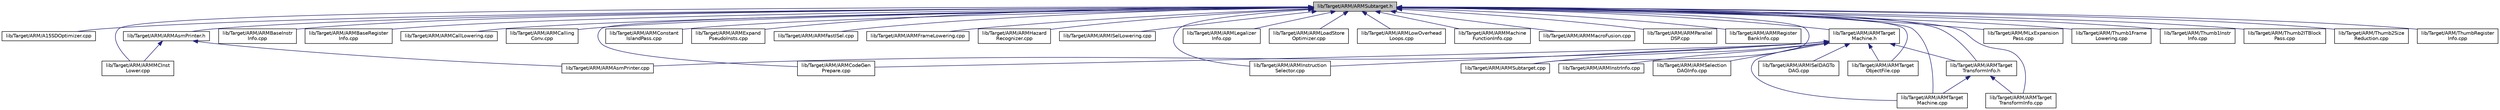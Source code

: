 digraph "lib/Target/ARM/ARMSubtarget.h"
{
 // LATEX_PDF_SIZE
  bgcolor="transparent";
  edge [fontname="Helvetica",fontsize="10",labelfontname="Helvetica",labelfontsize="10"];
  node [fontname="Helvetica",fontsize="10",shape="box"];
  Node1 [label="lib/Target/ARM/ARMSubtarget.h",height=0.2,width=0.4,color="black", fillcolor="grey75", style="filled", fontcolor="black",tooltip=" "];
  Node1 -> Node2 [dir="back",color="midnightblue",fontsize="10",style="solid",fontname="Helvetica"];
  Node2 [label="lib/Target/ARM/A15SDOptimizer.cpp",height=0.2,width=0.4,color="black",URL="$A15SDOptimizer_8cpp.html",tooltip=" "];
  Node1 -> Node3 [dir="back",color="midnightblue",fontsize="10",style="solid",fontname="Helvetica"];
  Node3 [label="lib/Target/ARM/ARMAsmPrinter.h",height=0.2,width=0.4,color="black",URL="$ARMAsmPrinter_8h.html",tooltip=" "];
  Node3 -> Node4 [dir="back",color="midnightblue",fontsize="10",style="solid",fontname="Helvetica"];
  Node4 [label="lib/Target/ARM/ARMAsmPrinter.cpp",height=0.2,width=0.4,color="black",URL="$ARMAsmPrinter_8cpp.html",tooltip=" "];
  Node3 -> Node5 [dir="back",color="midnightblue",fontsize="10",style="solid",fontname="Helvetica"];
  Node5 [label="lib/Target/ARM/ARMMCInst\lLower.cpp",height=0.2,width=0.4,color="black",URL="$ARMMCInstLower_8cpp.html",tooltip=" "];
  Node1 -> Node6 [dir="back",color="midnightblue",fontsize="10",style="solid",fontname="Helvetica"];
  Node6 [label="lib/Target/ARM/ARMBaseInstr\lInfo.cpp",height=0.2,width=0.4,color="black",URL="$ARMBaseInstrInfo_8cpp.html",tooltip=" "];
  Node1 -> Node7 [dir="back",color="midnightblue",fontsize="10",style="solid",fontname="Helvetica"];
  Node7 [label="lib/Target/ARM/ARMBaseRegister\lInfo.cpp",height=0.2,width=0.4,color="black",URL="$ARMBaseRegisterInfo_8cpp.html",tooltip=" "];
  Node1 -> Node8 [dir="back",color="midnightblue",fontsize="10",style="solid",fontname="Helvetica"];
  Node8 [label="lib/Target/ARM/ARMCallLowering.cpp",height=0.2,width=0.4,color="black",URL="$ARMCallLowering_8cpp.html",tooltip="This file implements the lowering of LLVM calls to machine code calls for GlobalISel."];
  Node1 -> Node9 [dir="back",color="midnightblue",fontsize="10",style="solid",fontname="Helvetica"];
  Node9 [label="lib/Target/ARM/ARMCalling\lConv.cpp",height=0.2,width=0.4,color="black",URL="$ARMCallingConv_8cpp.html",tooltip=" "];
  Node1 -> Node10 [dir="back",color="midnightblue",fontsize="10",style="solid",fontname="Helvetica"];
  Node10 [label="lib/Target/ARM/ARMCodeGen\lPrepare.cpp",height=0.2,width=0.4,color="black",URL="$ARMCodeGenPrepare_8cpp.html",tooltip="This pass inserts intrinsics to handle small types that would otherwise be promoted during legalizati..."];
  Node1 -> Node11 [dir="back",color="midnightblue",fontsize="10",style="solid",fontname="Helvetica"];
  Node11 [label="lib/Target/ARM/ARMConstant\lIslandPass.cpp",height=0.2,width=0.4,color="black",URL="$ARMConstantIslandPass_8cpp.html",tooltip=" "];
  Node1 -> Node12 [dir="back",color="midnightblue",fontsize="10",style="solid",fontname="Helvetica"];
  Node12 [label="lib/Target/ARM/ARMExpand\lPseudoInsts.cpp",height=0.2,width=0.4,color="black",URL="$ARMExpandPseudoInsts_8cpp.html",tooltip=" "];
  Node1 -> Node13 [dir="back",color="midnightblue",fontsize="10",style="solid",fontname="Helvetica"];
  Node13 [label="lib/Target/ARM/ARMFastISel.cpp",height=0.2,width=0.4,color="black",URL="$ARMFastISel_8cpp.html",tooltip=" "];
  Node1 -> Node14 [dir="back",color="midnightblue",fontsize="10",style="solid",fontname="Helvetica"];
  Node14 [label="lib/Target/ARM/ARMFrameLowering.cpp",height=0.2,width=0.4,color="black",URL="$ARMFrameLowering_8cpp.html",tooltip=" "];
  Node1 -> Node15 [dir="back",color="midnightblue",fontsize="10",style="solid",fontname="Helvetica"];
  Node15 [label="lib/Target/ARM/ARMHazard\lRecognizer.cpp",height=0.2,width=0.4,color="black",URL="$ARMHazardRecognizer_8cpp.html",tooltip=" "];
  Node1 -> Node16 [dir="back",color="midnightblue",fontsize="10",style="solid",fontname="Helvetica"];
  Node16 [label="lib/Target/ARM/ARMISelLowering.cpp",height=0.2,width=0.4,color="black",URL="$ARMISelLowering_8cpp.html",tooltip=" "];
  Node1 -> Node17 [dir="back",color="midnightblue",fontsize="10",style="solid",fontname="Helvetica"];
  Node17 [label="lib/Target/ARM/ARMInstruction\lSelector.cpp",height=0.2,width=0.4,color="black",URL="$ARMInstructionSelector_8cpp.html",tooltip="This file implements the targeting of the InstructionSelector class for ARM."];
  Node1 -> Node18 [dir="back",color="midnightblue",fontsize="10",style="solid",fontname="Helvetica"];
  Node18 [label="lib/Target/ARM/ARMLegalizer\lInfo.cpp",height=0.2,width=0.4,color="black",URL="$ARMLegalizerInfo_8cpp.html",tooltip="This file implements the targeting of the Machinelegalizer class for ARM."];
  Node1 -> Node19 [dir="back",color="midnightblue",fontsize="10",style="solid",fontname="Helvetica"];
  Node19 [label="lib/Target/ARM/ARMLoadStore\lOptimizer.cpp",height=0.2,width=0.4,color="black",URL="$ARMLoadStoreOptimizer_8cpp.html",tooltip=" "];
  Node1 -> Node20 [dir="back",color="midnightblue",fontsize="10",style="solid",fontname="Helvetica"];
  Node20 [label="lib/Target/ARM/ARMLowOverhead\lLoops.cpp",height=0.2,width=0.4,color="black",URL="$ARMLowOverheadLoops_8cpp.html",tooltip="Finalize v8.1-m low-overhead loops by converting the associated pseudo instructions into machine oper..."];
  Node1 -> Node5 [dir="back",color="midnightblue",fontsize="10",style="solid",fontname="Helvetica"];
  Node1 -> Node21 [dir="back",color="midnightblue",fontsize="10",style="solid",fontname="Helvetica"];
  Node21 [label="lib/Target/ARM/ARMMachine\lFunctionInfo.cpp",height=0.2,width=0.4,color="black",URL="$ARMMachineFunctionInfo_8cpp.html",tooltip=" "];
  Node1 -> Node22 [dir="back",color="midnightblue",fontsize="10",style="solid",fontname="Helvetica"];
  Node22 [label="lib/Target/ARM/ARMMacroFusion.cpp",height=0.2,width=0.4,color="black",URL="$ARMMacroFusion_8cpp.html",tooltip=" "];
  Node1 -> Node23 [dir="back",color="midnightblue",fontsize="10",style="solid",fontname="Helvetica"];
  Node23 [label="lib/Target/ARM/ARMParallel\lDSP.cpp",height=0.2,width=0.4,color="black",URL="$ARMParallelDSP_8cpp.html",tooltip="Armv6 introduced instructions to perform 32-bit SIMD operations."];
  Node1 -> Node24 [dir="back",color="midnightblue",fontsize="10",style="solid",fontname="Helvetica"];
  Node24 [label="lib/Target/ARM/ARMRegister\lBankInfo.cpp",height=0.2,width=0.4,color="black",URL="$ARMRegisterBankInfo_8cpp.html",tooltip="This file implements the targeting of the RegisterBankInfo class for ARM."];
  Node1 -> Node25 [dir="back",color="midnightblue",fontsize="10",style="solid",fontname="Helvetica"];
  Node25 [label="lib/Target/ARM/ARMSubtarget.cpp",height=0.2,width=0.4,color="black",URL="$ARMSubtarget_8cpp.html",tooltip=" "];
  Node1 -> Node26 [dir="back",color="midnightblue",fontsize="10",style="solid",fontname="Helvetica"];
  Node26 [label="lib/Target/ARM/ARMTarget\lMachine.cpp",height=0.2,width=0.4,color="black",URL="$ARMTargetMachine_8cpp.html",tooltip=" "];
  Node1 -> Node27 [dir="back",color="midnightblue",fontsize="10",style="solid",fontname="Helvetica"];
  Node27 [label="lib/Target/ARM/ARMTarget\lMachine.h",height=0.2,width=0.4,color="black",URL="$ARMTargetMachine_8h.html",tooltip=" "];
  Node27 -> Node4 [dir="back",color="midnightblue",fontsize="10",style="solid",fontname="Helvetica"];
  Node27 -> Node10 [dir="back",color="midnightblue",fontsize="10",style="solid",fontname="Helvetica"];
  Node27 -> Node28 [dir="back",color="midnightblue",fontsize="10",style="solid",fontname="Helvetica"];
  Node28 [label="lib/Target/ARM/ARMISelDAGTo\lDAG.cpp",height=0.2,width=0.4,color="black",URL="$ARMISelDAGToDAG_8cpp.html",tooltip=" "];
  Node27 -> Node29 [dir="back",color="midnightblue",fontsize="10",style="solid",fontname="Helvetica"];
  Node29 [label="lib/Target/ARM/ARMInstrInfo.cpp",height=0.2,width=0.4,color="black",URL="$ARMInstrInfo_8cpp.html",tooltip=" "];
  Node27 -> Node17 [dir="back",color="midnightblue",fontsize="10",style="solid",fontname="Helvetica"];
  Node27 -> Node30 [dir="back",color="midnightblue",fontsize="10",style="solid",fontname="Helvetica"];
  Node30 [label="lib/Target/ARM/ARMSelection\lDAGInfo.cpp",height=0.2,width=0.4,color="black",URL="$ARMSelectionDAGInfo_8cpp.html",tooltip=" "];
  Node27 -> Node25 [dir="back",color="midnightblue",fontsize="10",style="solid",fontname="Helvetica"];
  Node27 -> Node26 [dir="back",color="midnightblue",fontsize="10",style="solid",fontname="Helvetica"];
  Node27 -> Node31 [dir="back",color="midnightblue",fontsize="10",style="solid",fontname="Helvetica"];
  Node31 [label="lib/Target/ARM/ARMTarget\lObjectFile.cpp",height=0.2,width=0.4,color="black",URL="$ARMTargetObjectFile_8cpp.html",tooltip=" "];
  Node27 -> Node32 [dir="back",color="midnightblue",fontsize="10",style="solid",fontname="Helvetica"];
  Node32 [label="lib/Target/ARM/ARMTarget\lTransformInfo.h",height=0.2,width=0.4,color="black",URL="$ARMTargetTransformInfo_8h.html",tooltip="This file a TargetTransformInfo::Concept conforming object specific to the ARM target machine."];
  Node32 -> Node26 [dir="back",color="midnightblue",fontsize="10",style="solid",fontname="Helvetica"];
  Node32 -> Node33 [dir="back",color="midnightblue",fontsize="10",style="solid",fontname="Helvetica"];
  Node33 [label="lib/Target/ARM/ARMTarget\lTransformInfo.cpp",height=0.2,width=0.4,color="black",URL="$ARMTargetTransformInfo_8cpp.html",tooltip=" "];
  Node1 -> Node31 [dir="back",color="midnightblue",fontsize="10",style="solid",fontname="Helvetica"];
  Node1 -> Node33 [dir="back",color="midnightblue",fontsize="10",style="solid",fontname="Helvetica"];
  Node1 -> Node32 [dir="back",color="midnightblue",fontsize="10",style="solid",fontname="Helvetica"];
  Node1 -> Node34 [dir="back",color="midnightblue",fontsize="10",style="solid",fontname="Helvetica"];
  Node34 [label="lib/Target/ARM/MLxExpansion\lPass.cpp",height=0.2,width=0.4,color="black",URL="$MLxExpansionPass_8cpp.html",tooltip=" "];
  Node1 -> Node35 [dir="back",color="midnightblue",fontsize="10",style="solid",fontname="Helvetica"];
  Node35 [label="lib/Target/ARM/Thumb1Frame\lLowering.cpp",height=0.2,width=0.4,color="black",URL="$Thumb1FrameLowering_8cpp.html",tooltip=" "];
  Node1 -> Node36 [dir="back",color="midnightblue",fontsize="10",style="solid",fontname="Helvetica"];
  Node36 [label="lib/Target/ARM/Thumb1Instr\lInfo.cpp",height=0.2,width=0.4,color="black",URL="$Thumb1InstrInfo_8cpp.html",tooltip=" "];
  Node1 -> Node37 [dir="back",color="midnightblue",fontsize="10",style="solid",fontname="Helvetica"];
  Node37 [label="lib/Target/ARM/Thumb2ITBlock\lPass.cpp",height=0.2,width=0.4,color="black",URL="$Thumb2ITBlockPass_8cpp.html",tooltip=" "];
  Node1 -> Node38 [dir="back",color="midnightblue",fontsize="10",style="solid",fontname="Helvetica"];
  Node38 [label="lib/Target/ARM/Thumb2Size\lReduction.cpp",height=0.2,width=0.4,color="black",URL="$Thumb2SizeReduction_8cpp.html",tooltip=" "];
  Node1 -> Node39 [dir="back",color="midnightblue",fontsize="10",style="solid",fontname="Helvetica"];
  Node39 [label="lib/Target/ARM/ThumbRegister\lInfo.cpp",height=0.2,width=0.4,color="black",URL="$ThumbRegisterInfo_8cpp.html",tooltip=" "];
}
